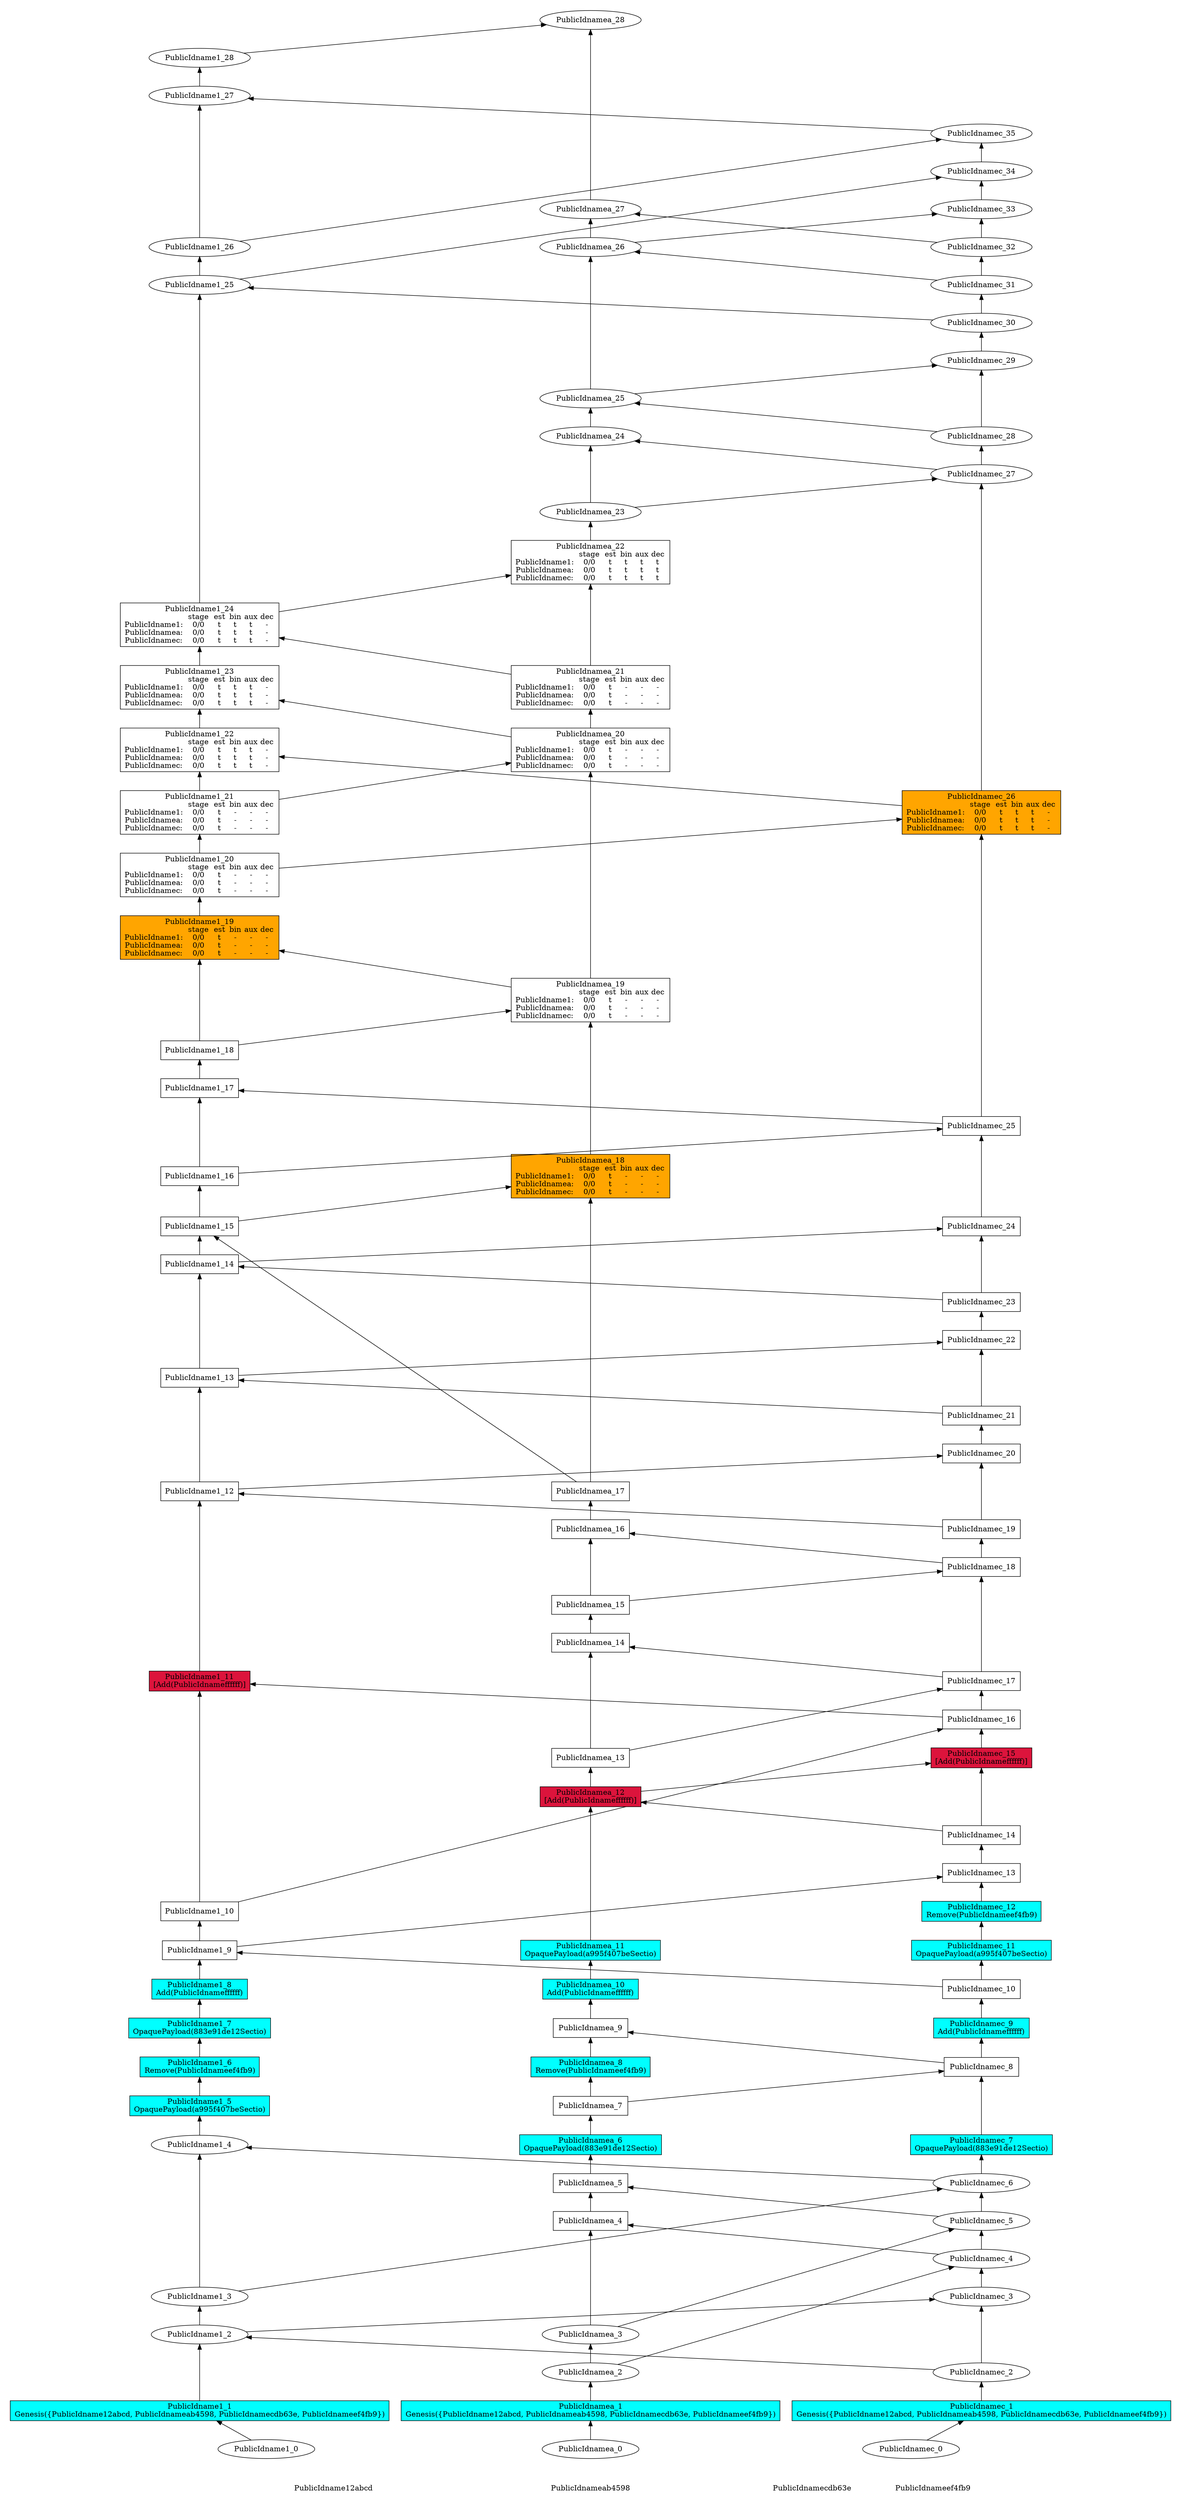 /// our_id: PublicIdname12abcd
/// peer_list: {
///   PublicIdname12abcd: PeerState(VOTE|SEND|RECV)
///   PublicIdnameab4598: PeerState(VOTE|SEND|RECV)
///   PublicIdnamecdb63e: PeerState(VOTE|SEND|RECV)
///   PublicIdnameef4fb9: PeerState()
/// }
digraph GossipGraph {
  splines=false
  rankdir=BT

  style=invis
  subgraph cluster_PublicIdname12abcd {
    label="PublicIdname12abcd"
    "PublicIdname12abcd" [style=invis]
    "PublicIdname12abcd" -> "PublicIdname1_0" [style=invis]
    "PublicIdname1_0" -> "PublicIdname1_1" [minlen=1]
    "PublicIdname1_1" -> "PublicIdname1_2" [minlen=2]
    "PublicIdname1_2" -> "PublicIdname1_3" [minlen=1]
    "PublicIdname1_3" -> "PublicIdname1_4" [minlen=4]
    "PublicIdname1_4" -> "PublicIdname1_5" [minlen=1]
    "PublicIdname1_5" -> "PublicIdname1_6" [minlen=1]
    "PublicIdname1_6" -> "PublicIdname1_7" [minlen=1]
    "PublicIdname1_7" -> "PublicIdname1_8" [minlen=1]
    "PublicIdname1_8" -> "PublicIdname1_9" [minlen=1]
    "PublicIdname1_9" -> "PublicIdname1_10" [minlen=1]
    "PublicIdname1_10" -> "PublicIdname1_11" [minlen=6]
    "PublicIdname1_11" -> "PublicIdname1_12" [minlen=5]
    "PublicIdname1_12" -> "PublicIdname1_13" [minlen=3]
    "PublicIdname1_13" -> "PublicIdname1_14" [minlen=3]
    "PublicIdname1_14" -> "PublicIdname1_15" [minlen=1]
    "PublicIdname1_15" -> "PublicIdname1_16" [minlen=1]
    "PublicIdname1_16" -> "PublicIdname1_17" [minlen=2]
    "PublicIdname1_17" -> "PublicIdname1_18" [minlen=1]
    "PublicIdname1_18" -> "PublicIdname1_19" [minlen=2]
    "PublicIdname1_19" -> "PublicIdname1_20" [minlen=1]
    "PublicIdname1_20" -> "PublicIdname1_21" [minlen=1]
    "PublicIdname1_21" -> "PublicIdname1_22" [minlen=1]
    "PublicIdname1_22" -> "PublicIdname1_23" [minlen=1]
    "PublicIdname1_23" -> "PublicIdname1_24" [minlen=1]
    "PublicIdname1_24" -> "PublicIdname1_25" [minlen=8]
    "PublicIdname1_25" -> "PublicIdname1_26" [minlen=1]
    "PublicIdname1_26" -> "PublicIdname1_27" [minlen=4]
    "PublicIdname1_27" -> "PublicIdname1_28" [minlen=1]
  }
  "PublicIdnamec_2" -> "PublicIdname1_2" [constraint=false]
  "PublicIdnamec_6" -> "PublicIdname1_4" [constraint=false]
  "PublicIdnamec_10" -> "PublicIdname1_9" [constraint=false]
  "PublicIdnamec_16" -> "PublicIdname1_11" [constraint=false]
  "PublicIdnamec_19" -> "PublicIdname1_12" [constraint=false]
  "PublicIdnamec_21" -> "PublicIdname1_13" [constraint=false]
  "PublicIdnamec_23" -> "PublicIdname1_14" [constraint=false]
  "PublicIdnamea_17" -> "PublicIdname1_15" [constraint=false]
  "PublicIdnamec_25" -> "PublicIdname1_17" [constraint=false]
  "PublicIdnamea_19" -> "PublicIdname1_19" [constraint=false]
  "PublicIdnamec_26" -> "PublicIdname1_22" [constraint=false]
  "PublicIdnamea_20" -> "PublicIdname1_23" [constraint=false]
  "PublicIdnamea_21" -> "PublicIdname1_24" [constraint=false]
  "PublicIdnamec_30" -> "PublicIdname1_25" [constraint=false]
  "PublicIdnamec_35" -> "PublicIdname1_27" [constraint=false]

  style=invis
  subgraph cluster_PublicIdnameab4598 {
    label="PublicIdnameab4598"
    "PublicIdnameab4598" [style=invis]
    "PublicIdnameab4598" -> "PublicIdnamea_0" [style=invis]
    "PublicIdnamea_0" -> "PublicIdnamea_1" [minlen=1]
    "PublicIdnamea_1" -> "PublicIdnamea_2" [minlen=1]
    "PublicIdnamea_2" -> "PublicIdnamea_3" [minlen=1]
    "PublicIdnamea_3" -> "PublicIdnamea_4" [minlen=3]
    "PublicIdnamea_4" -> "PublicIdnamea_5" [minlen=1]
    "PublicIdnamea_5" -> "PublicIdnamea_6" [minlen=1]
    "PublicIdnamea_6" -> "PublicIdnamea_7" [minlen=1]
    "PublicIdnamea_7" -> "PublicIdnamea_8" [minlen=1]
    "PublicIdnamea_8" -> "PublicIdnamea_9" [minlen=1]
    "PublicIdnamea_9" -> "PublicIdnamea_10" [minlen=1]
    "PublicIdnamea_10" -> "PublicIdnamea_11" [minlen=1]
    "PublicIdnamea_11" -> "PublicIdnamea_12" [minlen=4]
    "PublicIdnamea_12" -> "PublicIdnamea_13" [minlen=1]
    "PublicIdnamea_13" -> "PublicIdnamea_14" [minlen=3]
    "PublicIdnamea_14" -> "PublicIdnamea_15" [minlen=1]
    "PublicIdnamea_15" -> "PublicIdnamea_16" [minlen=2]
    "PublicIdnamea_16" -> "PublicIdnamea_17" [minlen=1]
    "PublicIdnamea_17" -> "PublicIdnamea_18" [minlen=8]
    "PublicIdnamea_18" -> "PublicIdnamea_19" [minlen=4]
    "PublicIdnamea_19" -> "PublicIdnamea_20" [minlen=4]
    "PublicIdnamea_20" -> "PublicIdnamea_21" [minlen=1]
    "PublicIdnamea_21" -> "PublicIdnamea_22" [minlen=2]
    "PublicIdnamea_22" -> "PublicIdnamea_23" [minlen=1]
    "PublicIdnamea_23" -> "PublicIdnamea_24" [minlen=2]
    "PublicIdnamea_24" -> "PublicIdnamea_25" [minlen=1]
    "PublicIdnamea_25" -> "PublicIdnamea_26" [minlen=4]
    "PublicIdnamea_26" -> "PublicIdnamea_27" [minlen=1]
    "PublicIdnamea_27" -> "PublicIdnamea_28" [minlen=5]
  }
  "PublicIdnamec_4" -> "PublicIdnamea_4" [constraint=false]
  "PublicIdnamec_5" -> "PublicIdnamea_5" [constraint=false]
  "PublicIdnamec_8" -> "PublicIdnamea_9" [constraint=false]
  "PublicIdnamec_14" -> "PublicIdnamea_12" [constraint=false]
  "PublicIdnamec_17" -> "PublicIdnamea_14" [constraint=false]
  "PublicIdnamec_18" -> "PublicIdnamea_16" [constraint=false]
  "PublicIdname1_15" -> "PublicIdnamea_18" [constraint=false]
  "PublicIdname1_18" -> "PublicIdnamea_19" [constraint=false]
  "PublicIdname1_21" -> "PublicIdnamea_20" [constraint=false]
  "PublicIdname1_24" -> "PublicIdnamea_22" [constraint=false]
  "PublicIdnamec_27" -> "PublicIdnamea_24" [constraint=false]
  "PublicIdnamec_28" -> "PublicIdnamea_25" [constraint=false]
  "PublicIdnamec_31" -> "PublicIdnamea_26" [constraint=false]
  "PublicIdnamec_32" -> "PublicIdnamea_27" [constraint=false]
  "PublicIdname1_28" -> "PublicIdnamea_28" [constraint=false]

  style=invis
  subgraph cluster_PublicIdnamecdb63e {
    label="PublicIdnamecdb63e"
    "PublicIdnamecdb63e" [style=invis]
    "PublicIdnamecdb63e" -> "PublicIdnamec_0" [style=invis]
    "PublicIdnamec_0" -> "PublicIdnamec_1" [minlen=1]
    "PublicIdnamec_1" -> "PublicIdnamec_2" [minlen=1]
    "PublicIdnamec_2" -> "PublicIdnamec_3" [minlen=2]
    "PublicIdnamec_3" -> "PublicIdnamec_4" [minlen=1]
    "PublicIdnamec_4" -> "PublicIdnamec_5" [minlen=1]
    "PublicIdnamec_5" -> "PublicIdnamec_6" [minlen=1]
    "PublicIdnamec_6" -> "PublicIdnamec_7" [minlen=1]
    "PublicIdnamec_7" -> "PublicIdnamec_8" [minlen=2]
    "PublicIdnamec_8" -> "PublicIdnamec_9" [minlen=1]
    "PublicIdnamec_9" -> "PublicIdnamec_10" [minlen=1]
    "PublicIdnamec_10" -> "PublicIdnamec_11" [minlen=1]
    "PublicIdnamec_11" -> "PublicIdnamec_12" [minlen=1]
    "PublicIdnamec_12" -> "PublicIdnamec_13" [minlen=1]
    "PublicIdnamec_13" -> "PublicIdnamec_14" [minlen=1]
    "PublicIdnamec_14" -> "PublicIdnamec_15" [minlen=2]
    "PublicIdnamec_15" -> "PublicIdnamec_16" [minlen=1]
    "PublicIdnamec_16" -> "PublicIdnamec_17" [minlen=1]
    "PublicIdnamec_17" -> "PublicIdnamec_18" [minlen=3]
    "PublicIdnamec_18" -> "PublicIdnamec_19" [minlen=1]
    "PublicIdnamec_19" -> "PublicIdnamec_20" [minlen=2]
    "PublicIdnamec_20" -> "PublicIdnamec_21" [minlen=1]
    "PublicIdnamec_21" -> "PublicIdnamec_22" [minlen=2]
    "PublicIdnamec_22" -> "PublicIdnamec_23" [minlen=1]
    "PublicIdnamec_23" -> "PublicIdnamec_24" [minlen=2]
    "PublicIdnamec_24" -> "PublicIdnamec_25" [minlen=2]
    "PublicIdnamec_25" -> "PublicIdnamec_26" [minlen=6]
    "PublicIdnamec_26" -> "PublicIdnamec_27" [minlen=6]
    "PublicIdnamec_27" -> "PublicIdnamec_28" [minlen=1]
    "PublicIdnamec_28" -> "PublicIdnamec_29" [minlen=2]
    "PublicIdnamec_29" -> "PublicIdnamec_30" [minlen=1]
    "PublicIdnamec_30" -> "PublicIdnamec_31" [minlen=1]
    "PublicIdnamec_31" -> "PublicIdnamec_32" [minlen=1]
    "PublicIdnamec_32" -> "PublicIdnamec_33" [minlen=1]
    "PublicIdnamec_33" -> "PublicIdnamec_34" [minlen=1]
    "PublicIdnamec_34" -> "PublicIdnamec_35" [minlen=1]
  }
  "PublicIdname1_2" -> "PublicIdnamec_3" [constraint=false]
  "PublicIdnamea_2" -> "PublicIdnamec_4" [constraint=false]
  "PublicIdnamea_3" -> "PublicIdnamec_5" [constraint=false]
  "PublicIdname1_3" -> "PublicIdnamec_6" [constraint=false]
  "PublicIdnamea_7" -> "PublicIdnamec_8" [constraint=false]
  "PublicIdname1_9" -> "PublicIdnamec_13" [constraint=false]
  "PublicIdnamea_12" -> "PublicIdnamec_15" [constraint=false]
  "PublicIdname1_10" -> "PublicIdnamec_16" [constraint=false]
  "PublicIdnamea_13" -> "PublicIdnamec_17" [constraint=false]
  "PublicIdnamea_15" -> "PublicIdnamec_18" [constraint=false]
  "PublicIdname1_12" -> "PublicIdnamec_20" [constraint=false]
  "PublicIdname1_13" -> "PublicIdnamec_22" [constraint=false]
  "PublicIdname1_14" -> "PublicIdnamec_24" [constraint=false]
  "PublicIdname1_16" -> "PublicIdnamec_25" [constraint=false]
  "PublicIdname1_20" -> "PublicIdnamec_26" [constraint=false]
  "PublicIdnamea_23" -> "PublicIdnamec_27" [constraint=false]
  "PublicIdnamea_25" -> "PublicIdnamec_29" [constraint=false]
  "PublicIdnamea_26" -> "PublicIdnamec_33" [constraint=false]
  "PublicIdname1_25" -> "PublicIdnamec_34" [constraint=false]
  "PublicIdname1_26" -> "PublicIdnamec_35" [constraint=false]

  style=invis
  subgraph cluster_PublicIdnameef4fb9 {
    label="PublicIdnameef4fb9"
    "PublicIdnameef4fb9" [style=invis]
  }


  {
    rank=same
    "PublicIdname12abcd" [style=filled, color=white]
    "PublicIdnameab4598" [style=filled, color=white]
    "PublicIdnamecdb63e" [style=filled, color=white]
    "PublicIdnameef4fb9" [style=filled, color=white]
  }
  "PublicIdname12abcd" -> "PublicIdnameab4598" -> "PublicIdnamecdb63e" -> "PublicIdnameef4fb9" [style=invis]

/// ===== details of events =====
  "PublicIdname1_0" [fillcolor=white, label=<<table border="0" cellborder="0" cellpadding="0" cellspacing="0">
<tr><td colspan="6">PublicIdname1_0</td></tr>
</table>>]
/// cause: Initial
/// last_ancestors: {PublicIdname12abcd: 0}

  "PublicIdname1_1" [style=filled, fillcolor=cyan, shape=rectangle, label=<<table border="0" cellborder="0" cellpadding="0" cellspacing="0">
<tr><td colspan="6">PublicIdname1_1</td></tr>
<tr><td colspan="6">Genesis({PublicIdname12abcd, PublicIdnameab4598, PublicIdnamecdb63e, PublicIdnameef4fb9})</td></tr>
</table>>]
/// cause: Observation(Genesis({PublicIdname12abcd, PublicIdnameab4598, PublicIdnamecdb63e, PublicIdnameef4fb9}))
/// last_ancestors: {PublicIdname12abcd: 1}

  "PublicIdname1_2" [fillcolor=white, label=<<table border="0" cellborder="0" cellpadding="0" cellspacing="0">
<tr><td colspan="6">PublicIdname1_2</td></tr>
</table>>]
/// cause: Request
/// last_ancestors: {PublicIdname12abcd: 2, PublicIdnamecdb63e: 2}

  "PublicIdname1_3" [fillcolor=white, label=<<table border="0" cellborder="0" cellpadding="0" cellspacing="0">
<tr><td colspan="6">PublicIdname1_3</td></tr>
</table>>]
/// cause: Requesting(PublicIdnamecdb63e)
/// last_ancestors: {PublicIdname12abcd: 3, PublicIdnamecdb63e: 2}

  "PublicIdname1_4" [fillcolor=white, label=<<table border="0" cellborder="0" cellpadding="0" cellspacing="0">
<tr><td colspan="6">PublicIdname1_4</td></tr>
</table>>]
/// cause: Response
/// last_ancestors: {PublicIdname12abcd: 4, PublicIdnameab4598: 3, PublicIdnamecdb63e: 6}

  "PublicIdname1_5" [style=filled, fillcolor=cyan, shape=rectangle, label=<<table border="0" cellborder="0" cellpadding="0" cellspacing="0">
<tr><td colspan="6">PublicIdname1_5</td></tr>
<tr><td colspan="6">OpaquePayload(a995f407beSectio)</td></tr>
</table>>]
/// cause: Observation(OpaquePayload(a995f407beSectio))
/// last_ancestors: {PublicIdname12abcd: 5, PublicIdnameab4598: 3, PublicIdnamecdb63e: 6}

  "PublicIdname1_6" [style=filled, fillcolor=cyan, shape=rectangle, label=<<table border="0" cellborder="0" cellpadding="0" cellspacing="0">
<tr><td colspan="6">PublicIdname1_6</td></tr>
<tr><td colspan="6">Remove(PublicIdnameef4fb9)</td></tr>
</table>>]
/// cause: Observation(Remove(PublicIdnameef4fb9))
/// last_ancestors: {PublicIdname12abcd: 6, PublicIdnameab4598: 3, PublicIdnamecdb63e: 6}

  "PublicIdname1_7" [style=filled, fillcolor=cyan, shape=rectangle, label=<<table border="0" cellborder="0" cellpadding="0" cellspacing="0">
<tr><td colspan="6">PublicIdname1_7</td></tr>
<tr><td colspan="6">OpaquePayload(883e91de12Sectio)</td></tr>
</table>>]
/// cause: Observation(OpaquePayload(883e91de12Sectio))
/// last_ancestors: {PublicIdname12abcd: 7, PublicIdnameab4598: 3, PublicIdnamecdb63e: 6}

  "PublicIdname1_8" [style=filled, fillcolor=cyan, shape=rectangle, label=<<table border="0" cellborder="0" cellpadding="0" cellspacing="0">
<tr><td colspan="6">PublicIdname1_8</td></tr>
<tr><td colspan="6">Add(PublicIdnameffffff)</td></tr>
</table>>]
/// cause: Observation(Add(PublicIdnameffffff))
/// last_ancestors: {PublicIdname12abcd: 8, PublicIdnameab4598: 3, PublicIdnamecdb63e: 6}

  "PublicIdname1_9" [fillcolor=white, shape=rectangle, label=<<table border="0" cellborder="0" cellpadding="0" cellspacing="0">
<tr><td colspan="6">PublicIdname1_9</td></tr>
</table>>]
/// cause: Request
/// last_ancestors: {PublicIdname12abcd: 9, PublicIdnameab4598: 7, PublicIdnamecdb63e: 10}

  "PublicIdname1_10" [fillcolor=white, shape=rectangle, label=<<table border="0" cellborder="0" cellpadding="0" cellspacing="0">
<tr><td colspan="6">PublicIdname1_10</td></tr>
</table>>]
/// cause: Requesting(PublicIdnamecdb63e)
/// last_ancestors: {PublicIdname12abcd: 10, PublicIdnameab4598: 7, PublicIdnamecdb63e: 10}

  "PublicIdname1_11" [style=filled, fillcolor=crimson, shape=rectangle, label=<<table border="0" cellborder="0" cellpadding="0" cellspacing="0">
<tr><td colspan="6">PublicIdname1_11</td></tr>
<tr><td colspan="6">[Add(PublicIdnameffffff)]</td></tr></table>>]
/// cause: Response
/// last_ancestors: {PublicIdname12abcd: 11, PublicIdnameab4598: 12, PublicIdnamecdb63e: 16}

  "PublicIdname1_12" [fillcolor=white, shape=rectangle, label=<<table border="0" cellborder="0" cellpadding="0" cellspacing="0">
<tr><td colspan="6">PublicIdname1_12</td></tr>
</table>>]
/// cause: Request
/// last_ancestors: {PublicIdname12abcd: 12, PublicIdnameab4598: 15, PublicIdnamecdb63e: 19}

  "PublicIdname1_13" [fillcolor=white, shape=rectangle, label=<<table border="0" cellborder="0" cellpadding="0" cellspacing="0">
<tr><td colspan="6">PublicIdname1_13</td></tr>
</table>>]
/// cause: Request
/// last_ancestors: {PublicIdname12abcd: 13, PublicIdnameab4598: 15, PublicIdnamecdb63e: 21}

  "PublicIdname1_14" [fillcolor=white, shape=rectangle, label=<<table border="0" cellborder="0" cellpadding="0" cellspacing="0">
<tr><td colspan="6">PublicIdname1_14</td></tr>
</table>>]
/// cause: Request
/// last_ancestors: {PublicIdname12abcd: 14, PublicIdnameab4598: 15, PublicIdnamecdb63e: 23}

  "PublicIdname1_15" [fillcolor=white, shape=rectangle, label=<<table border="0" cellborder="0" cellpadding="0" cellspacing="0">
<tr><td colspan="6">PublicIdname1_15</td></tr>
</table>>]
/// cause: Request
/// last_ancestors: {PublicIdname12abcd: 15, PublicIdnameab4598: 17, PublicIdnamecdb63e: 23}

  "PublicIdname1_16" [fillcolor=white, shape=rectangle, label=<<table border="0" cellborder="0" cellpadding="0" cellspacing="0">
<tr><td colspan="6">PublicIdname1_16</td></tr>
</table>>]
/// cause: Requesting(PublicIdnamecdb63e)
/// last_ancestors: {PublicIdname12abcd: 16, PublicIdnameab4598: 17, PublicIdnamecdb63e: 23}

  "PublicIdname1_17" [fillcolor=white, shape=rectangle, label=<<table border="0" cellborder="0" cellpadding="0" cellspacing="0">
<tr><td colspan="6">PublicIdname1_17</td></tr>
</table>>]
/// cause: Response
/// last_ancestors: {PublicIdname12abcd: 17, PublicIdnameab4598: 17, PublicIdnamecdb63e: 25}

  "PublicIdname1_18" [fillcolor=white, shape=rectangle, label=<<table border="0" cellborder="0" cellpadding="0" cellspacing="0">
<tr><td colspan="6">PublicIdname1_18</td></tr>
</table>>]
/// cause: Requesting(PublicIdnameab4598)
/// last_ancestors: {PublicIdname12abcd: 18, PublicIdnameab4598: 17, PublicIdnamecdb63e: 25}

  "PublicIdname1_19" [style=filled, fillcolor=orange, shape=rectangle, label=<<table border="0" cellborder="0" cellpadding="0" cellspacing="0">
<tr><td colspan="6">PublicIdname1_19</td></tr>
<tr><td></td><td width="50">stage</td><td width="30">est</td><td width="30">bin</td><td width="30">aux</td><td width="30">dec</td></tr>
<tr><td>PublicIdname1: </td><td>0/0</td><td>t</td><td>-</td><td>-</td><td>-</td></tr>
<tr><td>PublicIdnamea: </td><td>0/0</td><td>t</td><td>-</td><td>-</td><td>-</td></tr>
<tr><td>PublicIdnamec: </td><td>0/0</td><td>t</td><td>-</td><td>-</td><td>-</td></tr></table>>]
/// cause: Response
/// last_ancestors: {PublicIdname12abcd: 19, PublicIdnameab4598: 19, PublicIdnamecdb63e: 25}

  "PublicIdname1_20" [fillcolor=white, shape=rectangle, label=<<table border="0" cellborder="0" cellpadding="0" cellspacing="0">
<tr><td colspan="6">PublicIdname1_20</td></tr>
<tr><td></td><td width="50">stage</td><td width="30">est</td><td width="30">bin</td><td width="30">aux</td><td width="30">dec</td></tr>
<tr><td>PublicIdname1: </td><td>0/0</td><td>t</td><td>-</td><td>-</td><td>-</td></tr>
<tr><td>PublicIdnamea: </td><td>0/0</td><td>t</td><td>-</td><td>-</td><td>-</td></tr>
<tr><td>PublicIdnamec: </td><td>0/0</td><td>t</td><td>-</td><td>-</td><td>-</td></tr></table>>]
/// cause: Requesting(PublicIdnamecdb63e)
/// last_ancestors: {PublicIdname12abcd: 20, PublicIdnameab4598: 19, PublicIdnamecdb63e: 25}

  "PublicIdname1_21" [fillcolor=white, shape=rectangle, label=<<table border="0" cellborder="0" cellpadding="0" cellspacing="0">
<tr><td colspan="6">PublicIdname1_21</td></tr>
<tr><td></td><td width="50">stage</td><td width="30">est</td><td width="30">bin</td><td width="30">aux</td><td width="30">dec</td></tr>
<tr><td>PublicIdname1: </td><td>0/0</td><td>t</td><td>-</td><td>-</td><td>-</td></tr>
<tr><td>PublicIdnamea: </td><td>0/0</td><td>t</td><td>-</td><td>-</td><td>-</td></tr>
<tr><td>PublicIdnamec: </td><td>0/0</td><td>t</td><td>-</td><td>-</td><td>-</td></tr></table>>]
/// cause: Requesting(PublicIdnameab4598)
/// last_ancestors: {PublicIdname12abcd: 21, PublicIdnameab4598: 19, PublicIdnamecdb63e: 25}

  "PublicIdname1_22" [fillcolor=white, shape=rectangle, label=<<table border="0" cellborder="0" cellpadding="0" cellspacing="0">
<tr><td colspan="6">PublicIdname1_22</td></tr>
<tr><td></td><td width="50">stage</td><td width="30">est</td><td width="30">bin</td><td width="30">aux</td><td width="30">dec</td></tr>
<tr><td>PublicIdname1: </td><td>0/0</td><td>t</td><td>t</td><td>t</td><td>-</td></tr>
<tr><td>PublicIdnamea: </td><td>0/0</td><td>t</td><td>t</td><td>t</td><td>-</td></tr>
<tr><td>PublicIdnamec: </td><td>0/0</td><td>t</td><td>t</td><td>t</td><td>-</td></tr></table>>]
/// cause: Response
/// last_ancestors: {PublicIdname12abcd: 22, PublicIdnameab4598: 19, PublicIdnamecdb63e: 26}

  "PublicIdname1_23" [fillcolor=white, shape=rectangle, label=<<table border="0" cellborder="0" cellpadding="0" cellspacing="0">
<tr><td colspan="6">PublicIdname1_23</td></tr>
<tr><td></td><td width="50">stage</td><td width="30">est</td><td width="30">bin</td><td width="30">aux</td><td width="30">dec</td></tr>
<tr><td>PublicIdname1: </td><td>0/0</td><td>t</td><td>t</td><td>t</td><td>-</td></tr>
<tr><td>PublicIdnamea: </td><td>0/0</td><td>t</td><td>t</td><td>t</td><td>-</td></tr>
<tr><td>PublicIdnamec: </td><td>0/0</td><td>t</td><td>t</td><td>t</td><td>-</td></tr></table>>]
/// cause: Response
/// last_ancestors: {PublicIdname12abcd: 23, PublicIdnameab4598: 20, PublicIdnamecdb63e: 26}

  "PublicIdname1_24" [fillcolor=white, shape=rectangle, label=<<table border="0" cellborder="0" cellpadding="0" cellspacing="0">
<tr><td colspan="6">PublicIdname1_24</td></tr>
<tr><td></td><td width="50">stage</td><td width="30">est</td><td width="30">bin</td><td width="30">aux</td><td width="30">dec</td></tr>
<tr><td>PublicIdname1: </td><td>0/0</td><td>t</td><td>t</td><td>t</td><td>-</td></tr>
<tr><td>PublicIdnamea: </td><td>0/0</td><td>t</td><td>t</td><td>t</td><td>-</td></tr>
<tr><td>PublicIdnamec: </td><td>0/0</td><td>t</td><td>t</td><td>t</td><td>-</td></tr></table>>]
/// cause: Request
/// last_ancestors: {PublicIdname12abcd: 24, PublicIdnameab4598: 21, PublicIdnamecdb63e: 26}

  "PublicIdname1_25" [fillcolor=white, label=<<table border="0" cellborder="0" cellpadding="0" cellspacing="0">
<tr><td colspan="6">PublicIdname1_25</td></tr>
</table>>]
/// cause: Request
/// last_ancestors: {PublicIdname12abcd: 25, PublicIdnameab4598: 25, PublicIdnamecdb63e: 30}

  "PublicIdname1_26" [fillcolor=white, label=<<table border="0" cellborder="0" cellpadding="0" cellspacing="0">
<tr><td colspan="6">PublicIdname1_26</td></tr>
</table>>]
/// cause: Requesting(PublicIdnamecdb63e)
/// last_ancestors: {PublicIdname12abcd: 26, PublicIdnameab4598: 25, PublicIdnamecdb63e: 30}

  "PublicIdname1_27" [fillcolor=white, label=<<table border="0" cellborder="0" cellpadding="0" cellspacing="0">
<tr><td colspan="6">PublicIdname1_27</td></tr>
</table>>]
/// cause: Response
/// last_ancestors: {PublicIdname12abcd: 27, PublicIdnameab4598: 26, PublicIdnamecdb63e: 35}

  "PublicIdname1_28" [fillcolor=white, label=<<table border="0" cellborder="0" cellpadding="0" cellspacing="0">
<tr><td colspan="6">PublicIdname1_28</td></tr>
</table>>]
/// cause: Requesting(PublicIdnameab4598)
/// last_ancestors: {PublicIdname12abcd: 28, PublicIdnameab4598: 26, PublicIdnamecdb63e: 35}

  "PublicIdnamea_0" [fillcolor=white, label=<<table border="0" cellborder="0" cellpadding="0" cellspacing="0">
<tr><td colspan="6">PublicIdnamea_0</td></tr>
</table>>]
/// cause: Initial
/// last_ancestors: {PublicIdnameab4598: 0}

  "PublicIdnamea_1" [style=filled, fillcolor=cyan, shape=rectangle, label=<<table border="0" cellborder="0" cellpadding="0" cellspacing="0">
<tr><td colspan="6">PublicIdnamea_1</td></tr>
<tr><td colspan="6">Genesis({PublicIdname12abcd, PublicIdnameab4598, PublicIdnamecdb63e, PublicIdnameef4fb9})</td></tr>
</table>>]
/// cause: Observation(Genesis({PublicIdname12abcd, PublicIdnameab4598, PublicIdnamecdb63e, PublicIdnameef4fb9}))
/// last_ancestors: {PublicIdnameab4598: 1}

  "PublicIdnamea_2" [fillcolor=white, label=<<table border="0" cellborder="0" cellpadding="0" cellspacing="0">
<tr><td colspan="6">PublicIdnamea_2</td></tr>
</table>>]
/// cause: Requesting(PublicIdnamecdb63e)
/// last_ancestors: {PublicIdnameab4598: 2}

  "PublicIdnamea_3" [fillcolor=white, label=<<table border="0" cellborder="0" cellpadding="0" cellspacing="0">
<tr><td colspan="6">PublicIdnamea_3</td></tr>
</table>>]
/// cause: Requesting(PublicIdnamecdb63e)
/// last_ancestors: {PublicIdnameab4598: 3}

  "PublicIdnamea_4" [fillcolor=white, shape=rectangle, label=<<table border="0" cellborder="0" cellpadding="0" cellspacing="0">
<tr><td colspan="6">PublicIdnamea_4</td></tr>
</table>>]
/// cause: Response
/// last_ancestors: {PublicIdname12abcd: 2, PublicIdnameab4598: 4, PublicIdnamecdb63e: 4}

  "PublicIdnamea_5" [fillcolor=white, shape=rectangle, label=<<table border="0" cellborder="0" cellpadding="0" cellspacing="0">
<tr><td colspan="6">PublicIdnamea_5</td></tr>
</table>>]
/// cause: Response
/// last_ancestors: {PublicIdname12abcd: 2, PublicIdnameab4598: 5, PublicIdnamecdb63e: 5}

  "PublicIdnamea_6" [style=filled, fillcolor=cyan, shape=rectangle, label=<<table border="0" cellborder="0" cellpadding="0" cellspacing="0">
<tr><td colspan="6">PublicIdnamea_6</td></tr>
<tr><td colspan="6">OpaquePayload(883e91de12Sectio)</td></tr>
</table>>]
/// cause: Observation(OpaquePayload(883e91de12Sectio))
/// last_ancestors: {PublicIdname12abcd: 2, PublicIdnameab4598: 6, PublicIdnamecdb63e: 5}

  "PublicIdnamea_7" [fillcolor=white, shape=rectangle, label=<<table border="0" cellborder="0" cellpadding="0" cellspacing="0">
<tr><td colspan="6">PublicIdnamea_7</td></tr>
</table>>]
/// cause: Requesting(PublicIdnamecdb63e)
/// last_ancestors: {PublicIdname12abcd: 2, PublicIdnameab4598: 7, PublicIdnamecdb63e: 5}

  "PublicIdnamea_8" [style=filled, fillcolor=cyan, shape=rectangle, label=<<table border="0" cellborder="0" cellpadding="0" cellspacing="0">
<tr><td colspan="6">PublicIdnamea_8</td></tr>
<tr><td colspan="6">Remove(PublicIdnameef4fb9)</td></tr>
</table>>]
/// cause: Observation(Remove(PublicIdnameef4fb9))
/// last_ancestors: {PublicIdname12abcd: 2, PublicIdnameab4598: 8, PublicIdnamecdb63e: 5}

  "PublicIdnamea_9" [fillcolor=white, shape=rectangle, label=<<table border="0" cellborder="0" cellpadding="0" cellspacing="0">
<tr><td colspan="6">PublicIdnamea_9</td></tr>
</table>>]
/// cause: Response
/// last_ancestors: {PublicIdname12abcd: 3, PublicIdnameab4598: 9, PublicIdnamecdb63e: 8}

  "PublicIdnamea_10" [style=filled, fillcolor=cyan, shape=rectangle, label=<<table border="0" cellborder="0" cellpadding="0" cellspacing="0">
<tr><td colspan="6">PublicIdnamea_10</td></tr>
<tr><td colspan="6">Add(PublicIdnameffffff)</td></tr>
</table>>]
/// cause: Observation(Add(PublicIdnameffffff))
/// last_ancestors: {PublicIdname12abcd: 3, PublicIdnameab4598: 10, PublicIdnamecdb63e: 8}

  "PublicIdnamea_11" [style=filled, fillcolor=cyan, shape=rectangle, label=<<table border="0" cellborder="0" cellpadding="0" cellspacing="0">
<tr><td colspan="6">PublicIdnamea_11</td></tr>
<tr><td colspan="6">OpaquePayload(a995f407beSectio)</td></tr>
</table>>]
/// cause: Observation(OpaquePayload(a995f407beSectio))
/// last_ancestors: {PublicIdname12abcd: 3, PublicIdnameab4598: 11, PublicIdnamecdb63e: 8}

  "PublicIdnamea_12" [style=filled, fillcolor=crimson, shape=rectangle, label=<<table border="0" cellborder="0" cellpadding="0" cellspacing="0">
<tr><td colspan="6">PublicIdnamea_12</td></tr>
<tr><td colspan="6">[Add(PublicIdnameffffff)]</td></tr></table>>]
/// cause: Request
/// last_ancestors: {PublicIdname12abcd: 9, PublicIdnameab4598: 12, PublicIdnamecdb63e: 14}

  "PublicIdnamea_13" [fillcolor=white, shape=rectangle, label=<<table border="0" cellborder="0" cellpadding="0" cellspacing="0">
<tr><td colspan="6">PublicIdnamea_13</td></tr>
</table>>]
/// cause: Requesting(PublicIdnamecdb63e)
/// last_ancestors: {PublicIdname12abcd: 9, PublicIdnameab4598: 13, PublicIdnamecdb63e: 14}

  "PublicIdnamea_14" [fillcolor=white, shape=rectangle, label=<<table border="0" cellborder="0" cellpadding="0" cellspacing="0">
<tr><td colspan="6">PublicIdnamea_14</td></tr>
</table>>]
/// cause: Response
/// last_ancestors: {PublicIdname12abcd: 10, PublicIdnameab4598: 14, PublicIdnamecdb63e: 17}

  "PublicIdnamea_15" [fillcolor=white, shape=rectangle, label=<<table border="0" cellborder="0" cellpadding="0" cellspacing="0">
<tr><td colspan="6">PublicIdnamea_15</td></tr>
</table>>]
/// cause: Requesting(PublicIdnamecdb63e)
/// last_ancestors: {PublicIdname12abcd: 10, PublicIdnameab4598: 15, PublicIdnamecdb63e: 17}

  "PublicIdnamea_16" [fillcolor=white, shape=rectangle, label=<<table border="0" cellborder="0" cellpadding="0" cellspacing="0">
<tr><td colspan="6">PublicIdnamea_16</td></tr>
</table>>]
/// cause: Response
/// last_ancestors: {PublicIdname12abcd: 10, PublicIdnameab4598: 16, PublicIdnamecdb63e: 18}

  "PublicIdnamea_17" [fillcolor=white, shape=rectangle, label=<<table border="0" cellborder="0" cellpadding="0" cellspacing="0">
<tr><td colspan="6">PublicIdnamea_17</td></tr>
</table>>]
/// cause: Requesting(PublicIdname12abcd)
/// last_ancestors: {PublicIdname12abcd: 10, PublicIdnameab4598: 17, PublicIdnamecdb63e: 18}

  "PublicIdnamea_18" [style=filled, fillcolor=orange, shape=rectangle, label=<<table border="0" cellborder="0" cellpadding="0" cellspacing="0">
<tr><td colspan="6">PublicIdnamea_18</td></tr>
<tr><td></td><td width="50">stage</td><td width="30">est</td><td width="30">bin</td><td width="30">aux</td><td width="30">dec</td></tr>
<tr><td>PublicIdname1: </td><td>0/0</td><td>t</td><td>-</td><td>-</td><td>-</td></tr>
<tr><td>PublicIdnamea: </td><td>0/0</td><td>t</td><td>-</td><td>-</td><td>-</td></tr>
<tr><td>PublicIdnamec: </td><td>0/0</td><td>t</td><td>-</td><td>-</td><td>-</td></tr></table>>]
/// cause: Response
/// last_ancestors: {PublicIdname12abcd: 15, PublicIdnameab4598: 18, PublicIdnamecdb63e: 23}

  "PublicIdnamea_19" [fillcolor=white, shape=rectangle, label=<<table border="0" cellborder="0" cellpadding="0" cellspacing="0">
<tr><td colspan="6">PublicIdnamea_19</td></tr>
<tr><td></td><td width="50">stage</td><td width="30">est</td><td width="30">bin</td><td width="30">aux</td><td width="30">dec</td></tr>
<tr><td>PublicIdname1: </td><td>0/0</td><td>t</td><td>-</td><td>-</td><td>-</td></tr>
<tr><td>PublicIdnamea: </td><td>0/0</td><td>t</td><td>-</td><td>-</td><td>-</td></tr>
<tr><td>PublicIdnamec: </td><td>0/0</td><td>t</td><td>-</td><td>-</td><td>-</td></tr></table>>]
/// cause: Request
/// last_ancestors: {PublicIdname12abcd: 18, PublicIdnameab4598: 19, PublicIdnamecdb63e: 25}

  "PublicIdnamea_20" [fillcolor=white, shape=rectangle, label=<<table border="0" cellborder="0" cellpadding="0" cellspacing="0">
<tr><td colspan="6">PublicIdnamea_20</td></tr>
<tr><td></td><td width="50">stage</td><td width="30">est</td><td width="30">bin</td><td width="30">aux</td><td width="30">dec</td></tr>
<tr><td>PublicIdname1: </td><td>0/0</td><td>t</td><td>-</td><td>-</td><td>-</td></tr>
<tr><td>PublicIdnamea: </td><td>0/0</td><td>t</td><td>-</td><td>-</td><td>-</td></tr>
<tr><td>PublicIdnamec: </td><td>0/0</td><td>t</td><td>-</td><td>-</td><td>-</td></tr></table>>]
/// cause: Request
/// last_ancestors: {PublicIdname12abcd: 21, PublicIdnameab4598: 20, PublicIdnamecdb63e: 25}

  "PublicIdnamea_21" [fillcolor=white, shape=rectangle, label=<<table border="0" cellborder="0" cellpadding="0" cellspacing="0">
<tr><td colspan="6">PublicIdnamea_21</td></tr>
<tr><td></td><td width="50">stage</td><td width="30">est</td><td width="30">bin</td><td width="30">aux</td><td width="30">dec</td></tr>
<tr><td>PublicIdname1: </td><td>0/0</td><td>t</td><td>-</td><td>-</td><td>-</td></tr>
<tr><td>PublicIdnamea: </td><td>0/0</td><td>t</td><td>-</td><td>-</td><td>-</td></tr>
<tr><td>PublicIdnamec: </td><td>0/0</td><td>t</td><td>-</td><td>-</td><td>-</td></tr></table>>]
/// cause: Requesting(PublicIdname12abcd)
/// last_ancestors: {PublicIdname12abcd: 21, PublicIdnameab4598: 21, PublicIdnamecdb63e: 25}

  "PublicIdnamea_22" [fillcolor=white, shape=rectangle, label=<<table border="0" cellborder="0" cellpadding="0" cellspacing="0">
<tr><td colspan="6">PublicIdnamea_22</td></tr>
<tr><td></td><td width="50">stage</td><td width="30">est</td><td width="30">bin</td><td width="30">aux</td><td width="30">dec</td></tr>
<tr><td>PublicIdname1: </td><td>0/0</td><td>t</td><td>t</td><td>t</td><td>t</td></tr>
<tr><td>PublicIdnamea: </td><td>0/0</td><td>t</td><td>t</td><td>t</td><td>t</td></tr>
<tr><td>PublicIdnamec: </td><td>0/0</td><td>t</td><td>t</td><td>t</td><td>t</td></tr></table>>]
/// cause: Response
/// last_ancestors: {PublicIdname12abcd: 24, PublicIdnameab4598: 22, PublicIdnamecdb63e: 26}

  "PublicIdnamea_23" [fillcolor=white, label=<<table border="0" cellborder="0" cellpadding="0" cellspacing="0">
<tr><td colspan="6">PublicIdnamea_23</td></tr>
</table>>]
/// cause: Requesting(PublicIdnamecdb63e)
/// last_ancestors: {PublicIdname12abcd: 24, PublicIdnameab4598: 23, PublicIdnamecdb63e: 26}

  "PublicIdnamea_24" [fillcolor=white, label=<<table border="0" cellborder="0" cellpadding="0" cellspacing="0">
<tr><td colspan="6">PublicIdnamea_24</td></tr>
</table>>]
/// cause: Response
/// last_ancestors: {PublicIdname12abcd: 24, PublicIdnameab4598: 24, PublicIdnamecdb63e: 27}

  "PublicIdnamea_25" [fillcolor=white, label=<<table border="0" cellborder="0" cellpadding="0" cellspacing="0">
<tr><td colspan="6">PublicIdnamea_25</td></tr>
</table>>]
/// cause: Request
/// last_ancestors: {PublicIdname12abcd: 24, PublicIdnameab4598: 25, PublicIdnamecdb63e: 28}

  "PublicIdnamea_26" [fillcolor=white, label=<<table border="0" cellborder="0" cellpadding="0" cellspacing="0">
<tr><td colspan="6">PublicIdnamea_26</td></tr>
</table>>]
/// cause: Request
/// last_ancestors: {PublicIdname12abcd: 24, PublicIdnameab4598: 26, PublicIdnamecdb63e: 31}

  "PublicIdnamea_27" [fillcolor=white, label=<<table border="0" cellborder="0" cellpadding="0" cellspacing="0">
<tr><td colspan="6">PublicIdnamea_27</td></tr>
</table>>]
/// cause: Request
/// last_ancestors: {PublicIdname12abcd: 24, PublicIdnameab4598: 27, PublicIdnamecdb63e: 32}

  "PublicIdnamea_28" [fillcolor=white, label=<<table border="0" cellborder="0" cellpadding="0" cellspacing="0">
<tr><td colspan="6">PublicIdnamea_28</td></tr>
</table>>]
/// cause: Request
/// last_ancestors: {PublicIdname12abcd: 28, PublicIdnameab4598: 28, PublicIdnamecdb63e: 35}

  "PublicIdnamec_0" [fillcolor=white, label=<<table border="0" cellborder="0" cellpadding="0" cellspacing="0">
<tr><td colspan="6">PublicIdnamec_0</td></tr>
</table>>]
/// cause: Initial
/// last_ancestors: {PublicIdnamecdb63e: 0}

  "PublicIdnamec_1" [style=filled, fillcolor=cyan, shape=rectangle, label=<<table border="0" cellborder="0" cellpadding="0" cellspacing="0">
<tr><td colspan="6">PublicIdnamec_1</td></tr>
<tr><td colspan="6">Genesis({PublicIdname12abcd, PublicIdnameab4598, PublicIdnamecdb63e, PublicIdnameef4fb9})</td></tr>
</table>>]
/// cause: Observation(Genesis({PublicIdname12abcd, PublicIdnameab4598, PublicIdnamecdb63e, PublicIdnameef4fb9}))
/// last_ancestors: {PublicIdnamecdb63e: 1}

  "PublicIdnamec_2" [fillcolor=white, label=<<table border="0" cellborder="0" cellpadding="0" cellspacing="0">
<tr><td colspan="6">PublicIdnamec_2</td></tr>
</table>>]
/// cause: Requesting(PublicIdname12abcd)
/// last_ancestors: {PublicIdnamecdb63e: 2}

  "PublicIdnamec_3" [fillcolor=white, label=<<table border="0" cellborder="0" cellpadding="0" cellspacing="0">
<tr><td colspan="6">PublicIdnamec_3</td></tr>
</table>>]
/// cause: Response
/// last_ancestors: {PublicIdname12abcd: 2, PublicIdnamecdb63e: 3}

  "PublicIdnamec_4" [fillcolor=white, label=<<table border="0" cellborder="0" cellpadding="0" cellspacing="0">
<tr><td colspan="6">PublicIdnamec_4</td></tr>
</table>>]
/// cause: Request
/// last_ancestors: {PublicIdname12abcd: 2, PublicIdnameab4598: 2, PublicIdnamecdb63e: 4}

  "PublicIdnamec_5" [fillcolor=white, label=<<table border="0" cellborder="0" cellpadding="0" cellspacing="0">
<tr><td colspan="6">PublicIdnamec_5</td></tr>
</table>>]
/// cause: Request
/// last_ancestors: {PublicIdname12abcd: 2, PublicIdnameab4598: 3, PublicIdnamecdb63e: 5}

  "PublicIdnamec_6" [fillcolor=white, label=<<table border="0" cellborder="0" cellpadding="0" cellspacing="0">
<tr><td colspan="6">PublicIdnamec_6</td></tr>
</table>>]
/// cause: Request
/// last_ancestors: {PublicIdname12abcd: 3, PublicIdnameab4598: 3, PublicIdnamecdb63e: 6}

  "PublicIdnamec_7" [style=filled, fillcolor=cyan, shape=rectangle, label=<<table border="0" cellborder="0" cellpadding="0" cellspacing="0">
<tr><td colspan="6">PublicIdnamec_7</td></tr>
<tr><td colspan="6">OpaquePayload(883e91de12Sectio)</td></tr>
</table>>]
/// cause: Observation(OpaquePayload(883e91de12Sectio))
/// last_ancestors: {PublicIdname12abcd: 3, PublicIdnameab4598: 3, PublicIdnamecdb63e: 7}

  "PublicIdnamec_8" [fillcolor=white, shape=rectangle, label=<<table border="0" cellborder="0" cellpadding="0" cellspacing="0">
<tr><td colspan="6">PublicIdnamec_8</td></tr>
</table>>]
/// cause: Request
/// last_ancestors: {PublicIdname12abcd: 3, PublicIdnameab4598: 7, PublicIdnamecdb63e: 8}

  "PublicIdnamec_9" [style=filled, fillcolor=cyan, shape=rectangle, label=<<table border="0" cellborder="0" cellpadding="0" cellspacing="0">
<tr><td colspan="6">PublicIdnamec_9</td></tr>
<tr><td colspan="6">Add(PublicIdnameffffff)</td></tr>
</table>>]
/// cause: Observation(Add(PublicIdnameffffff))
/// last_ancestors: {PublicIdname12abcd: 3, PublicIdnameab4598: 7, PublicIdnamecdb63e: 9}

  "PublicIdnamec_10" [fillcolor=white, shape=rectangle, label=<<table border="0" cellborder="0" cellpadding="0" cellspacing="0">
<tr><td colspan="6">PublicIdnamec_10</td></tr>
</table>>]
/// cause: Requesting(PublicIdname12abcd)
/// last_ancestors: {PublicIdname12abcd: 3, PublicIdnameab4598: 7, PublicIdnamecdb63e: 10}

  "PublicIdnamec_11" [style=filled, fillcolor=cyan, shape=rectangle, label=<<table border="0" cellborder="0" cellpadding="0" cellspacing="0">
<tr><td colspan="6">PublicIdnamec_11</td></tr>
<tr><td colspan="6">OpaquePayload(a995f407beSectio)</td></tr>
</table>>]
/// cause: Observation(OpaquePayload(a995f407beSectio))
/// last_ancestors: {PublicIdname12abcd: 3, PublicIdnameab4598: 7, PublicIdnamecdb63e: 11}

  "PublicIdnamec_12" [style=filled, fillcolor=cyan, shape=rectangle, label=<<table border="0" cellborder="0" cellpadding="0" cellspacing="0">
<tr><td colspan="6">PublicIdnamec_12</td></tr>
<tr><td colspan="6">Remove(PublicIdnameef4fb9)</td></tr>
</table>>]
/// cause: Observation(Remove(PublicIdnameef4fb9))
/// last_ancestors: {PublicIdname12abcd: 3, PublicIdnameab4598: 7, PublicIdnamecdb63e: 12}

  "PublicIdnamec_13" [fillcolor=white, shape=rectangle, label=<<table border="0" cellborder="0" cellpadding="0" cellspacing="0">
<tr><td colspan="6">PublicIdnamec_13</td></tr>
</table>>]
/// cause: Response
/// last_ancestors: {PublicIdname12abcd: 9, PublicIdnameab4598: 7, PublicIdnamecdb63e: 13}

  "PublicIdnamec_14" [fillcolor=white, shape=rectangle, label=<<table border="0" cellborder="0" cellpadding="0" cellspacing="0">
<tr><td colspan="6">PublicIdnamec_14</td></tr>
</table>>]
/// cause: Requesting(PublicIdnameab4598)
/// last_ancestors: {PublicIdname12abcd: 9, PublicIdnameab4598: 7, PublicIdnamecdb63e: 14}

  "PublicIdnamec_15" [style=filled, fillcolor=crimson, shape=rectangle, label=<<table border="0" cellborder="0" cellpadding="0" cellspacing="0">
<tr><td colspan="6">PublicIdnamec_15</td></tr>
<tr><td colspan="6">[Add(PublicIdnameffffff)]</td></tr></table>>]
/// cause: Response
/// last_ancestors: {PublicIdname12abcd: 9, PublicIdnameab4598: 12, PublicIdnamecdb63e: 15}

  "PublicIdnamec_16" [fillcolor=white, shape=rectangle, label=<<table border="0" cellborder="0" cellpadding="0" cellspacing="0">
<tr><td colspan="6">PublicIdnamec_16</td></tr>
</table>>]
/// cause: Request
/// last_ancestors: {PublicIdname12abcd: 10, PublicIdnameab4598: 12, PublicIdnamecdb63e: 16}

  "PublicIdnamec_17" [fillcolor=white, shape=rectangle, label=<<table border="0" cellborder="0" cellpadding="0" cellspacing="0">
<tr><td colspan="6">PublicIdnamec_17</td></tr>
</table>>]
/// cause: Request
/// last_ancestors: {PublicIdname12abcd: 10, PublicIdnameab4598: 13, PublicIdnamecdb63e: 17}

  "PublicIdnamec_18" [fillcolor=white, shape=rectangle, label=<<table border="0" cellborder="0" cellpadding="0" cellspacing="0">
<tr><td colspan="6">PublicIdnamec_18</td></tr>
</table>>]
/// cause: Request
/// last_ancestors: {PublicIdname12abcd: 10, PublicIdnameab4598: 15, PublicIdnamecdb63e: 18}

  "PublicIdnamec_19" [fillcolor=white, shape=rectangle, label=<<table border="0" cellborder="0" cellpadding="0" cellspacing="0">
<tr><td colspan="6">PublicIdnamec_19</td></tr>
</table>>]
/// cause: Requesting(PublicIdname12abcd)
/// last_ancestors: {PublicIdname12abcd: 10, PublicIdnameab4598: 15, PublicIdnamecdb63e: 19}

  "PublicIdnamec_20" [fillcolor=white, shape=rectangle, label=<<table border="0" cellborder="0" cellpadding="0" cellspacing="0">
<tr><td colspan="6">PublicIdnamec_20</td></tr>
</table>>]
/// cause: Response
/// last_ancestors: {PublicIdname12abcd: 12, PublicIdnameab4598: 15, PublicIdnamecdb63e: 20}

  "PublicIdnamec_21" [fillcolor=white, shape=rectangle, label=<<table border="0" cellborder="0" cellpadding="0" cellspacing="0">
<tr><td colspan="6">PublicIdnamec_21</td></tr>
</table>>]
/// cause: Requesting(PublicIdname12abcd)
/// last_ancestors: {PublicIdname12abcd: 12, PublicIdnameab4598: 15, PublicIdnamecdb63e: 21}

  "PublicIdnamec_22" [fillcolor=white, shape=rectangle, label=<<table border="0" cellborder="0" cellpadding="0" cellspacing="0">
<tr><td colspan="6">PublicIdnamec_22</td></tr>
</table>>]
/// cause: Response
/// last_ancestors: {PublicIdname12abcd: 13, PublicIdnameab4598: 15, PublicIdnamecdb63e: 22}

  "PublicIdnamec_23" [fillcolor=white, shape=rectangle, label=<<table border="0" cellborder="0" cellpadding="0" cellspacing="0">
<tr><td colspan="6">PublicIdnamec_23</td></tr>
</table>>]
/// cause: Requesting(PublicIdname12abcd)
/// last_ancestors: {PublicIdname12abcd: 13, PublicIdnameab4598: 15, PublicIdnamecdb63e: 23}

  "PublicIdnamec_24" [fillcolor=white, shape=rectangle, label=<<table border="0" cellborder="0" cellpadding="0" cellspacing="0">
<tr><td colspan="6">PublicIdnamec_24</td></tr>
</table>>]
/// cause: Response
/// last_ancestors: {PublicIdname12abcd: 14, PublicIdnameab4598: 15, PublicIdnamecdb63e: 24}

  "PublicIdnamec_25" [fillcolor=white, shape=rectangle, label=<<table border="0" cellborder="0" cellpadding="0" cellspacing="0">
<tr><td colspan="6">PublicIdnamec_25</td></tr>
</table>>]
/// cause: Request
/// last_ancestors: {PublicIdname12abcd: 16, PublicIdnameab4598: 17, PublicIdnamecdb63e: 25}

  "PublicIdnamec_26" [style=filled, fillcolor=orange, shape=rectangle, label=<<table border="0" cellborder="0" cellpadding="0" cellspacing="0">
<tr><td colspan="6">PublicIdnamec_26</td></tr>
<tr><td></td><td width="50">stage</td><td width="30">est</td><td width="30">bin</td><td width="30">aux</td><td width="30">dec</td></tr>
<tr><td>PublicIdname1: </td><td>0/0</td><td>t</td><td>t</td><td>t</td><td>-</td></tr>
<tr><td>PublicIdnamea: </td><td>0/0</td><td>t</td><td>t</td><td>t</td><td>-</td></tr>
<tr><td>PublicIdnamec: </td><td>0/0</td><td>t</td><td>t</td><td>t</td><td>-</td></tr></table>>]
/// cause: Request
/// last_ancestors: {PublicIdname12abcd: 20, PublicIdnameab4598: 19, PublicIdnamecdb63e: 26}

  "PublicIdnamec_27" [fillcolor=white, label=<<table border="0" cellborder="0" cellpadding="0" cellspacing="0">
<tr><td colspan="6">PublicIdnamec_27</td></tr>
</table>>]
/// cause: Request
/// last_ancestors: {PublicIdname12abcd: 24, PublicIdnameab4598: 23, PublicIdnamecdb63e: 27}

  "PublicIdnamec_28" [fillcolor=white, label=<<table border="0" cellborder="0" cellpadding="0" cellspacing="0">
<tr><td colspan="6">PublicIdnamec_28</td></tr>
</table>>]
/// cause: Requesting(PublicIdnameab4598)
/// last_ancestors: {PublicIdname12abcd: 24, PublicIdnameab4598: 23, PublicIdnamecdb63e: 28}

  "PublicIdnamec_29" [fillcolor=white, label=<<table border="0" cellborder="0" cellpadding="0" cellspacing="0">
<tr><td colspan="6">PublicIdnamec_29</td></tr>
</table>>]
/// cause: Response
/// last_ancestors: {PublicIdname12abcd: 24, PublicIdnameab4598: 25, PublicIdnamecdb63e: 29}

  "PublicIdnamec_30" [fillcolor=white, label=<<table border="0" cellborder="0" cellpadding="0" cellspacing="0">
<tr><td colspan="6">PublicIdnamec_30</td></tr>
</table>>]
/// cause: Requesting(PublicIdname12abcd)
/// last_ancestors: {PublicIdname12abcd: 24, PublicIdnameab4598: 25, PublicIdnamecdb63e: 30}

  "PublicIdnamec_31" [fillcolor=white, label=<<table border="0" cellborder="0" cellpadding="0" cellspacing="0">
<tr><td colspan="6">PublicIdnamec_31</td></tr>
</table>>]
/// cause: Requesting(PublicIdnameab4598)
/// last_ancestors: {PublicIdname12abcd: 24, PublicIdnameab4598: 25, PublicIdnamecdb63e: 31}

  "PublicIdnamec_32" [fillcolor=white, label=<<table border="0" cellborder="0" cellpadding="0" cellspacing="0">
<tr><td colspan="6">PublicIdnamec_32</td></tr>
</table>>]
/// cause: Requesting(PublicIdnameab4598)
/// last_ancestors: {PublicIdname12abcd: 24, PublicIdnameab4598: 25, PublicIdnamecdb63e: 32}

  "PublicIdnamec_33" [fillcolor=white, label=<<table border="0" cellborder="0" cellpadding="0" cellspacing="0">
<tr><td colspan="6">PublicIdnamec_33</td></tr>
</table>>]
/// cause: Response
/// last_ancestors: {PublicIdname12abcd: 24, PublicIdnameab4598: 26, PublicIdnamecdb63e: 33}

  "PublicIdnamec_34" [fillcolor=white, label=<<table border="0" cellborder="0" cellpadding="0" cellspacing="0">
<tr><td colspan="6">PublicIdnamec_34</td></tr>
</table>>]
/// cause: Response
/// last_ancestors: {PublicIdname12abcd: 25, PublicIdnameab4598: 26, PublicIdnamecdb63e: 34}

  "PublicIdnamec_35" [fillcolor=white, label=<<table border="0" cellborder="0" cellpadding="0" cellspacing="0">
<tr><td colspan="6">PublicIdnamec_35</td></tr>
</table>>]
/// cause: Request
/// last_ancestors: {PublicIdname12abcd: 26, PublicIdnameab4598: 26, PublicIdnamecdb63e: 35}

}

/// ===== meta-elections =====
/// consensus_history:
/// d676bf51fd4c2dd9bb3061b95a30d77cafadd52be6fe1d6744302eabe1802794
/// 883e91de12e4d2ad95ed5178b9fa9808651e1f1622d7086db18d23ad1ea56134
/// a995f407be5a53b800900971a0ecb55be9c862c52a32edddf5dafb990a665a7f
/// 9249dbc6baeb1915523f8b4ced2450ecaaded3ddc16a6f8c9c0d9e7fa6edc31b

/// round_hashes: {
///   PublicIdname12abcd -> [
///     RoundHash { round: 0, latest_block_hash: 9249dbc6baeb1915523f8b4ced2450ecaaded3ddc16a6f8c9c0d9e7fa6edc31b }
///   ]
///   PublicIdnameab4598 -> [
///     RoundHash { round: 0, latest_block_hash: 9249dbc6baeb1915523f8b4ced2450ecaaded3ddc16a6f8c9c0d9e7fa6edc31b }
///   ]
///   PublicIdnamecdb63e -> [
///     RoundHash { round: 0, latest_block_hash: 9249dbc6baeb1915523f8b4ced2450ecaaded3ddc16a6f8c9c0d9e7fa6edc31b }
///   ]
///   PublicIdnameef4fb9 -> [
///     RoundHash { round: 0, latest_block_hash: 9249dbc6baeb1915523f8b4ced2450ecaaded3ddc16a6f8c9c0d9e7fa6edc31b }
///   ]
/// }
/// interesting_events: {
///   PublicIdname12abcd -> ["PublicIdname1_11"]
///   PublicIdnameab4598 -> ["PublicIdnamea_12"]
///   PublicIdnamecdb63e -> ["PublicIdnamec_15"]
/// }
/// all_voters: {PublicIdname12abcd, PublicIdnameab4598, PublicIdnamecdb63e}
/// unconsensused_events: {"PublicIdname1_8", "PublicIdnamea_10", "PublicIdnamec_9"}
/// meta_events: {
///   PublicIdname1_8 -> {
///     observees: {}
///     interesting_content: []
///   }
///   PublicIdname1_9 -> {
///     observees: {}
///     interesting_content: []
///   }
///   PublicIdname1_10 -> {
///     observees: {}
///     interesting_content: []
///   }
///   PublicIdname1_11 -> {
///     observees: {}
///     interesting_content: [Add(PublicIdnameffffff)]
///   }
///   PublicIdname1_12 -> {
///     observees: {}
///     interesting_content: []
///   }
///   PublicIdname1_13 -> {
///     observees: {}
///     interesting_content: []
///   }
///   PublicIdname1_14 -> {
///     observees: {}
///     interesting_content: []
///   }
///   PublicIdname1_15 -> {
///     observees: {}
///     interesting_content: []
///   }
///   PublicIdname1_16 -> {
///     observees: {}
///     interesting_content: []
///   }
///   PublicIdname1_17 -> {
///     observees: {}
///     interesting_content: []
///   }
///   PublicIdname1_18 -> {
///     observees: {}
///     interesting_content: []
///   }
///   PublicIdname1_19 -> {
///     observees: {PublicIdname12abcd, PublicIdnameab4598, PublicIdnamecdb63e}
///     interesting_content: []
///     meta_votes: {
///         stage est bin aux dec
///       PublicIdname1: 0/0   t   -   -   - 
///       PublicIdnamea: 0/0   t   -   -   - 
///       PublicIdnamec: 0/0   t   -   -   - 
///     }
///   }
///   PublicIdname1_20 -> {
///     observees: {}
///     interesting_content: []
///     meta_votes: {
///         stage est bin aux dec
///       PublicIdname1: 0/0   t   -   -   - 
///       PublicIdnamea: 0/0   t   -   -   - 
///       PublicIdnamec: 0/0   t   -   -   - 
///     }
///   }
///   PublicIdname1_21 -> {
///     observees: {}
///     interesting_content: []
///     meta_votes: {
///         stage est bin aux dec
///       PublicIdname1: 0/0   t   -   -   - 
///       PublicIdnamea: 0/0   t   -   -   - 
///       PublicIdnamec: 0/0   t   -   -   - 
///     }
///   }
///   PublicIdname1_22 -> {
///     observees: {}
///     interesting_content: []
///     meta_votes: {
///         stage est bin aux dec
///       PublicIdname1: 0/0   t   t   t   - 
///       PublicIdnamea: 0/0   t   t   t   - 
///       PublicIdnamec: 0/0   t   t   t   - 
///     }
///   }
///   PublicIdname1_23 -> {
///     observees: {}
///     interesting_content: []
///     meta_votes: {
///         stage est bin aux dec
///       PublicIdname1: 0/0   t   t   t   - 
///       PublicIdnamea: 0/0   t   t   t   - 
///       PublicIdnamec: 0/0   t   t   t   - 
///     }
///   }
///   PublicIdname1_24 -> {
///     observees: {}
///     interesting_content: []
///     meta_votes: {
///         stage est bin aux dec
///       PublicIdname1: 0/0   t   t   t   - 
///       PublicIdnamea: 0/0   t   t   t   - 
///       PublicIdnamec: 0/0   t   t   t   - 
///     }
///   }
///   PublicIdnamea_4 -> {
///     observees: {}
///     interesting_content: []
///   }
///   PublicIdnamea_5 -> {
///     observees: {}
///     interesting_content: []
///   }
///   PublicIdnamea_6 -> {
///     observees: {}
///     interesting_content: []
///   }
///   PublicIdnamea_7 -> {
///     observees: {}
///     interesting_content: []
///   }
///   PublicIdnamea_8 -> {
///     observees: {}
///     interesting_content: []
///   }
///   PublicIdnamea_9 -> {
///     observees: {}
///     interesting_content: []
///   }
///   PublicIdnamea_10 -> {
///     observees: {}
///     interesting_content: []
///   }
///   PublicIdnamea_11 -> {
///     observees: {}
///     interesting_content: []
///   }
///   PublicIdnamea_12 -> {
///     observees: {}
///     interesting_content: [Add(PublicIdnameffffff)]
///   }
///   PublicIdnamea_13 -> {
///     observees: {}
///     interesting_content: []
///   }
///   PublicIdnamea_14 -> {
///     observees: {}
///     interesting_content: []
///   }
///   PublicIdnamea_15 -> {
///     observees: {}
///     interesting_content: []
///   }
///   PublicIdnamea_16 -> {
///     observees: {}
///     interesting_content: []
///   }
///   PublicIdnamea_17 -> {
///     observees: {}
///     interesting_content: []
///   }
///   PublicIdnamea_18 -> {
///     observees: {PublicIdname12abcd, PublicIdnameab4598, PublicIdnamecdb63e}
///     interesting_content: []
///     meta_votes: {
///         stage est bin aux dec
///       PublicIdname1: 0/0   t   -   -   - 
///       PublicIdnamea: 0/0   t   -   -   - 
///       PublicIdnamec: 0/0   t   -   -   - 
///     }
///   }
///   PublicIdnamea_19 -> {
///     observees: {}
///     interesting_content: []
///     meta_votes: {
///         stage est bin aux dec
///       PublicIdname1: 0/0   t   -   -   - 
///       PublicIdnamea: 0/0   t   -   -   - 
///       PublicIdnamec: 0/0   t   -   -   - 
///     }
///   }
///   PublicIdnamea_20 -> {
///     observees: {}
///     interesting_content: []
///     meta_votes: {
///         stage est bin aux dec
///       PublicIdname1: 0/0   t   -   -   - 
///       PublicIdnamea: 0/0   t   -   -   - 
///       PublicIdnamec: 0/0   t   -   -   - 
///     }
///   }
///   PublicIdnamea_21 -> {
///     observees: {}
///     interesting_content: []
///     meta_votes: {
///         stage est bin aux dec
///       PublicIdname1: 0/0   t   -   -   - 
///       PublicIdnamea: 0/0   t   -   -   - 
///       PublicIdnamec: 0/0   t   -   -   - 
///     }
///   }
///   PublicIdnamea_22 -> {
///     observees: {}
///     interesting_content: []
///     meta_votes: {
///         stage est bin aux dec
///       PublicIdname1: 0/0   t   t   t   t 
///       PublicIdnamea: 0/0   t   t   t   t 
///       PublicIdnamec: 0/0   t   t   t   t 
///     }
///   }
///   PublicIdnamec_7 -> {
///     observees: {}
///     interesting_content: []
///   }
///   PublicIdnamec_8 -> {
///     observees: {}
///     interesting_content: []
///   }
///   PublicIdnamec_9 -> {
///     observees: {}
///     interesting_content: []
///   }
///   PublicIdnamec_10 -> {
///     observees: {}
///     interesting_content: []
///   }
///   PublicIdnamec_11 -> {
///     observees: {}
///     interesting_content: []
///   }
///   PublicIdnamec_12 -> {
///     observees: {}
///     interesting_content: []
///   }
///   PublicIdnamec_13 -> {
///     observees: {}
///     interesting_content: []
///   }
///   PublicIdnamec_14 -> {
///     observees: {}
///     interesting_content: []
///   }
///   PublicIdnamec_15 -> {
///     observees: {}
///     interesting_content: [Add(PublicIdnameffffff)]
///   }
///   PublicIdnamec_16 -> {
///     observees: {}
///     interesting_content: []
///   }
///   PublicIdnamec_17 -> {
///     observees: {}
///     interesting_content: []
///   }
///   PublicIdnamec_18 -> {
///     observees: {}
///     interesting_content: []
///   }
///   PublicIdnamec_19 -> {
///     observees: {}
///     interesting_content: []
///   }
///   PublicIdnamec_20 -> {
///     observees: {}
///     interesting_content: []
///   }
///   PublicIdnamec_21 -> {
///     observees: {}
///     interesting_content: []
///   }
///   PublicIdnamec_22 -> {
///     observees: {}
///     interesting_content: []
///   }
///   PublicIdnamec_23 -> {
///     observees: {}
///     interesting_content: []
///   }
///   PublicIdnamec_24 -> {
///     observees: {}
///     interesting_content: []
///   }
///   PublicIdnamec_25 -> {
///     observees: {}
///     interesting_content: []
///   }
///   PublicIdnamec_26 -> {
///     observees: {PublicIdname12abcd, PublicIdnameab4598, PublicIdnamecdb63e}
///     interesting_content: []
///     meta_votes: {
///         stage est bin aux dec
///       PublicIdname1: 0/0   t   t   t   - 
///       PublicIdnamea: 0/0   t   t   t   - 
///       PublicIdnamec: 0/0   t   t   t   - 
///     }
///   }
/// }
